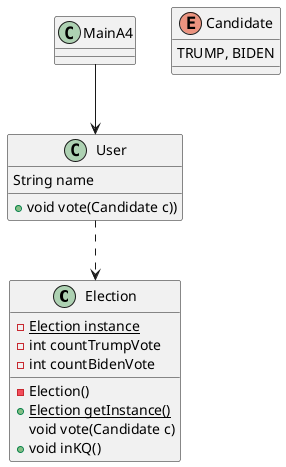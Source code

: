 @startuml

class Election {
    - {static} Election instance
    - int countTrumpVote
    - int countBidenVote
    - Election()
    + {static} Election getInstance()
    void vote(Candidate c)
    + void inKQ()
}

enum Candidate{
    TRUMP, BIDEN
}

class User {
    String name
    + void vote(Candidate c))
}

class MainA4

User ..> Election
MainA4 --> User

@enduml